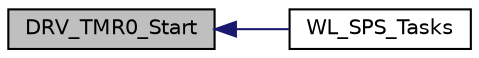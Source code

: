 digraph "DRV_TMR0_Start"
{
  edge [fontname="Helvetica",fontsize="10",labelfontname="Helvetica",labelfontsize="10"];
  node [fontname="Helvetica",fontsize="10",shape=record];
  rankdir="LR";
  Node183 [label="DRV_TMR0_Start",height=0.2,width=0.4,color="black", fillcolor="grey75", style="filled", fontcolor="black"];
  Node183 -> Node184 [dir="back",color="midnightblue",fontsize="10",style="solid",fontname="Helvetica"];
  Node184 [label="WL_SPS_Tasks",height=0.2,width=0.4,color="black", fillcolor="white", style="filled",URL="$wl__sps_8h.html#a549aa5a98dca8454731e095fc9050751"];
}
